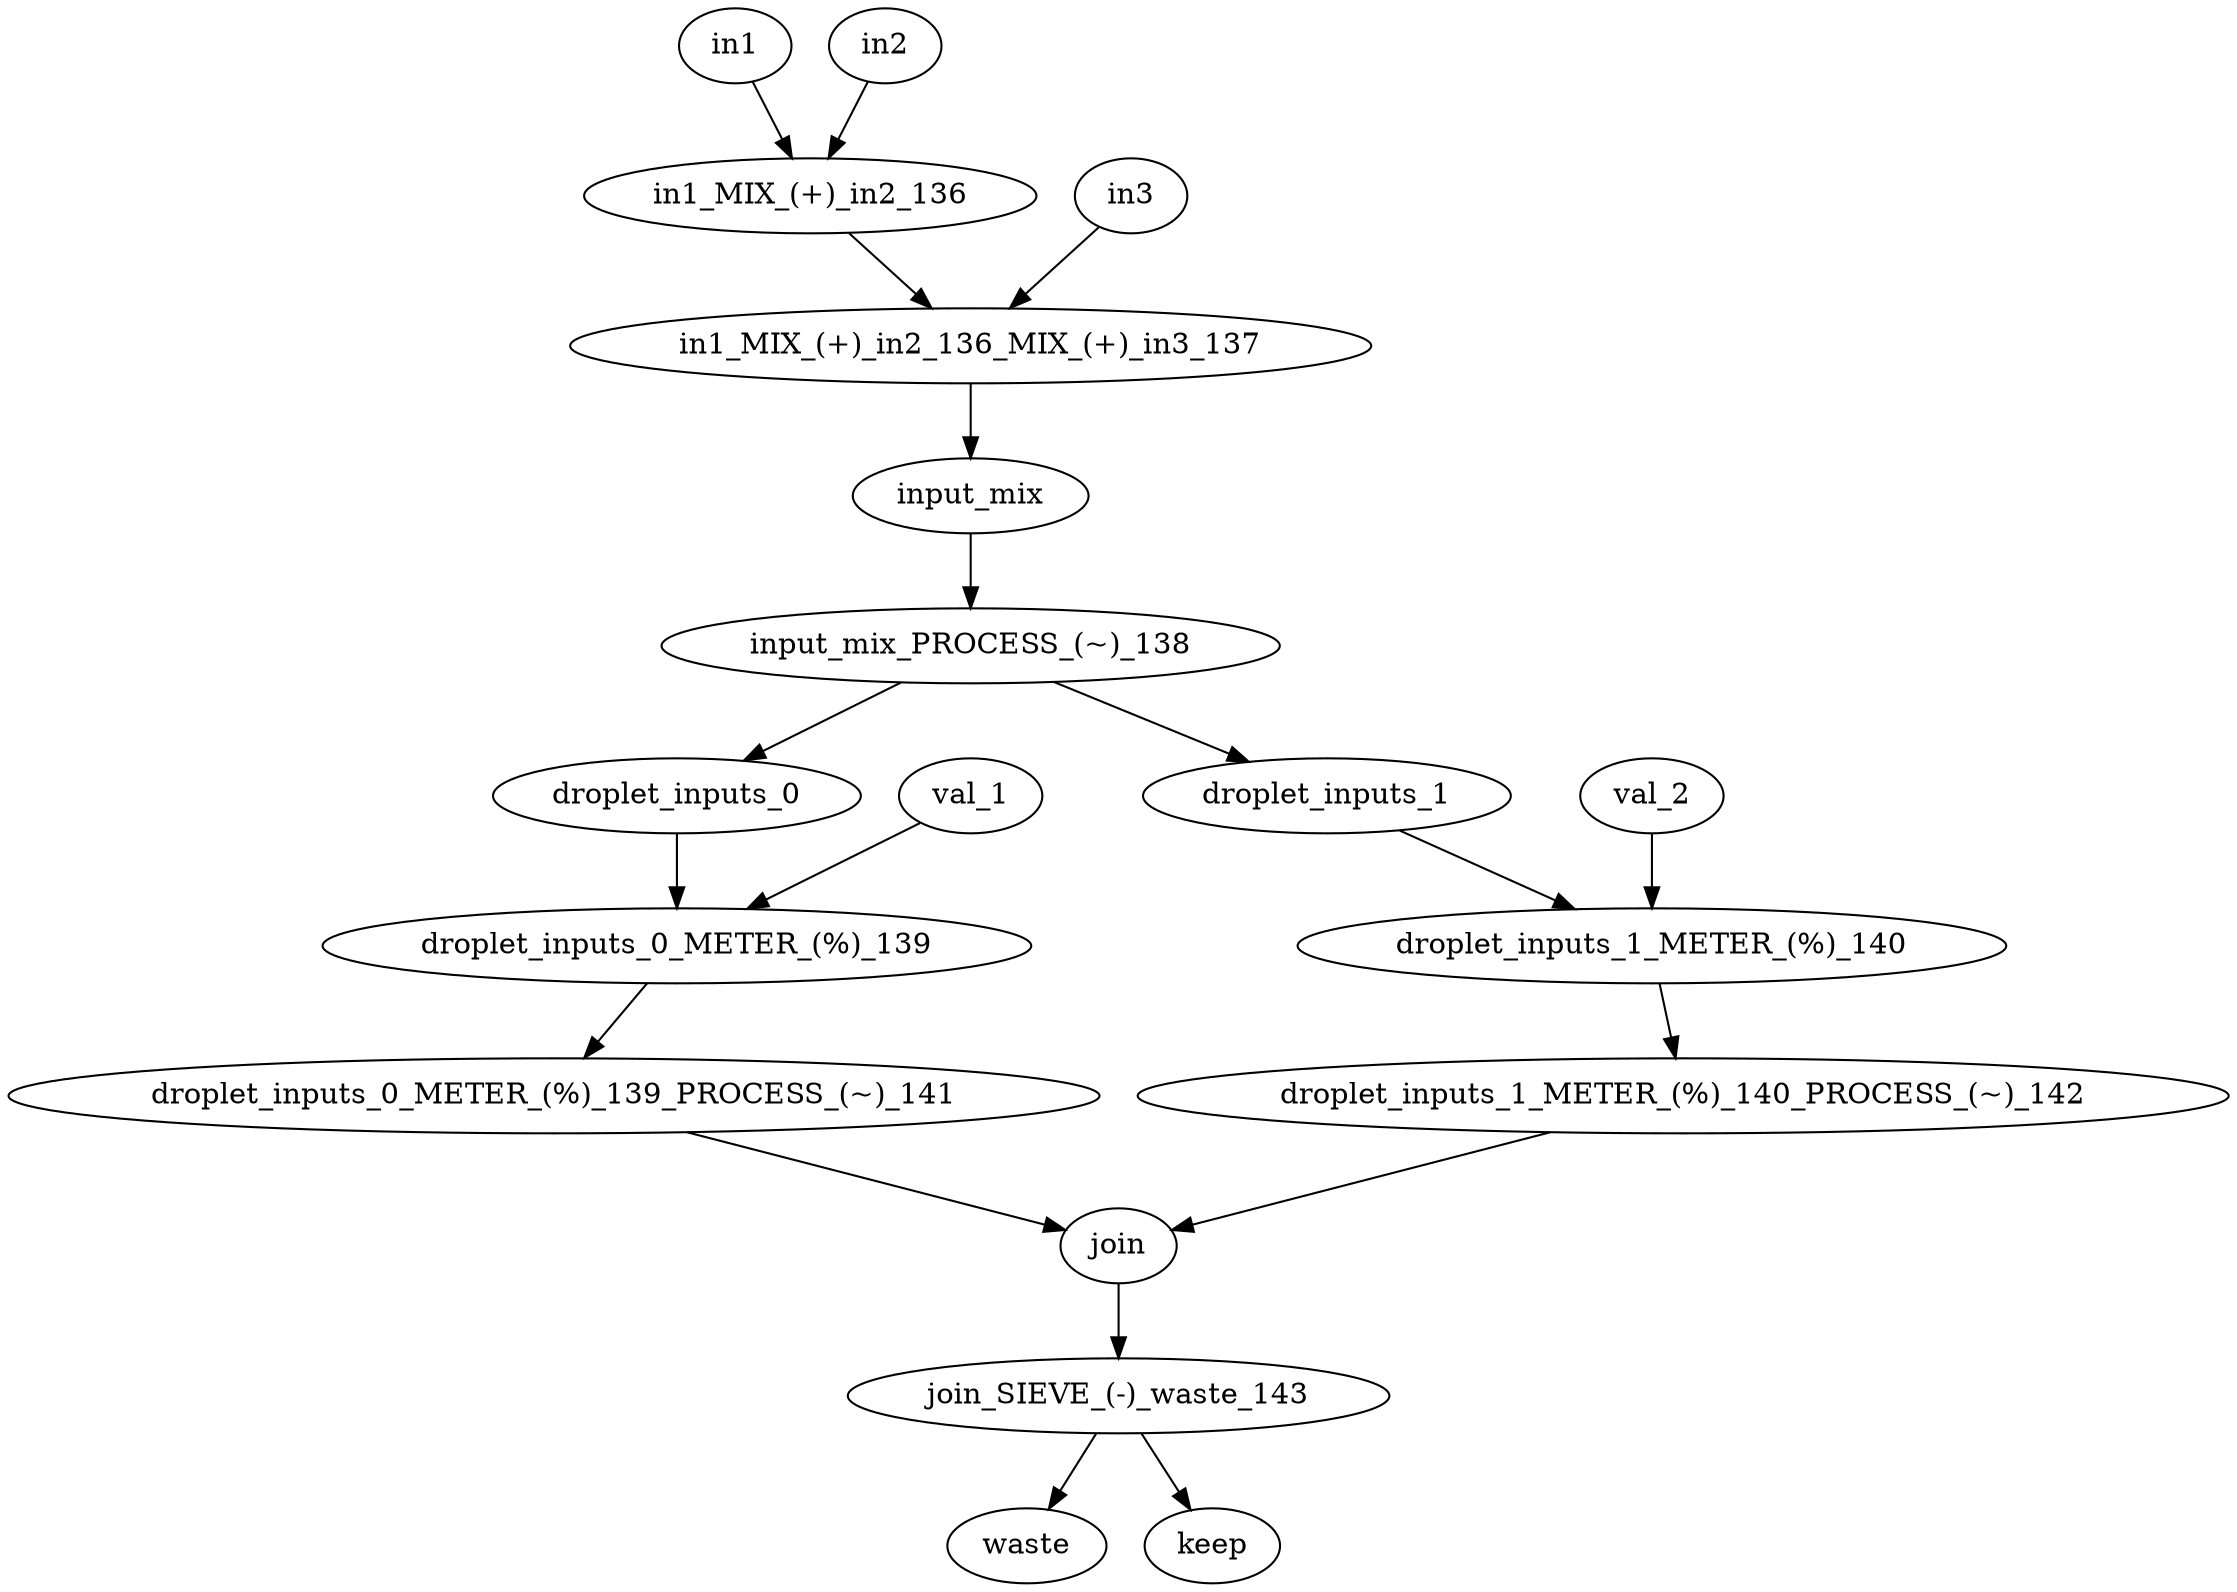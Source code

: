strict digraph "" {
	in1 -> "in1_MIX_(+)_in2_136";
	in2 -> "in1_MIX_(+)_in2_136";
	in3 -> "in1_MIX_(+)_in2_136_MIX_(+)_in3_137";
	input_mix -> "input_mix_PROCESS_(~)_138";
	"in1_MIX_(+)_in2_136" -> "in1_MIX_(+)_in2_136_MIX_(+)_in3_137";
	"in1_MIX_(+)_in2_136_MIX_(+)_in3_137" -> input_mix;
	droplet_inputs_0 -> "droplet_inputs_0_METER_(%)_139";
	droplet_inputs_1 -> "droplet_inputs_1_METER_(%)_140";
	"input_mix_PROCESS_(~)_138" -> droplet_inputs_0;
	"input_mix_PROCESS_(~)_138" -> droplet_inputs_1;
	join -> "join_SIEVE_(-)_waste_143";
	"droplet_inputs_0_METER_(%)_139" -> "droplet_inputs_0_METER_(%)_139_PROCESS_(~)_141";
	val_1 -> "droplet_inputs_0_METER_(%)_139";
	"droplet_inputs_1_METER_(%)_140" -> "droplet_inputs_1_METER_(%)_140_PROCESS_(~)_142";
	val_2 -> "droplet_inputs_1_METER_(%)_140";
	"droplet_inputs_0_METER_(%)_139_PROCESS_(~)_141" -> join;
	"droplet_inputs_1_METER_(%)_140_PROCESS_(~)_142" -> join;
	"join_SIEVE_(-)_waste_143" -> waste;
	"join_SIEVE_(-)_waste_143" -> keep;
}
